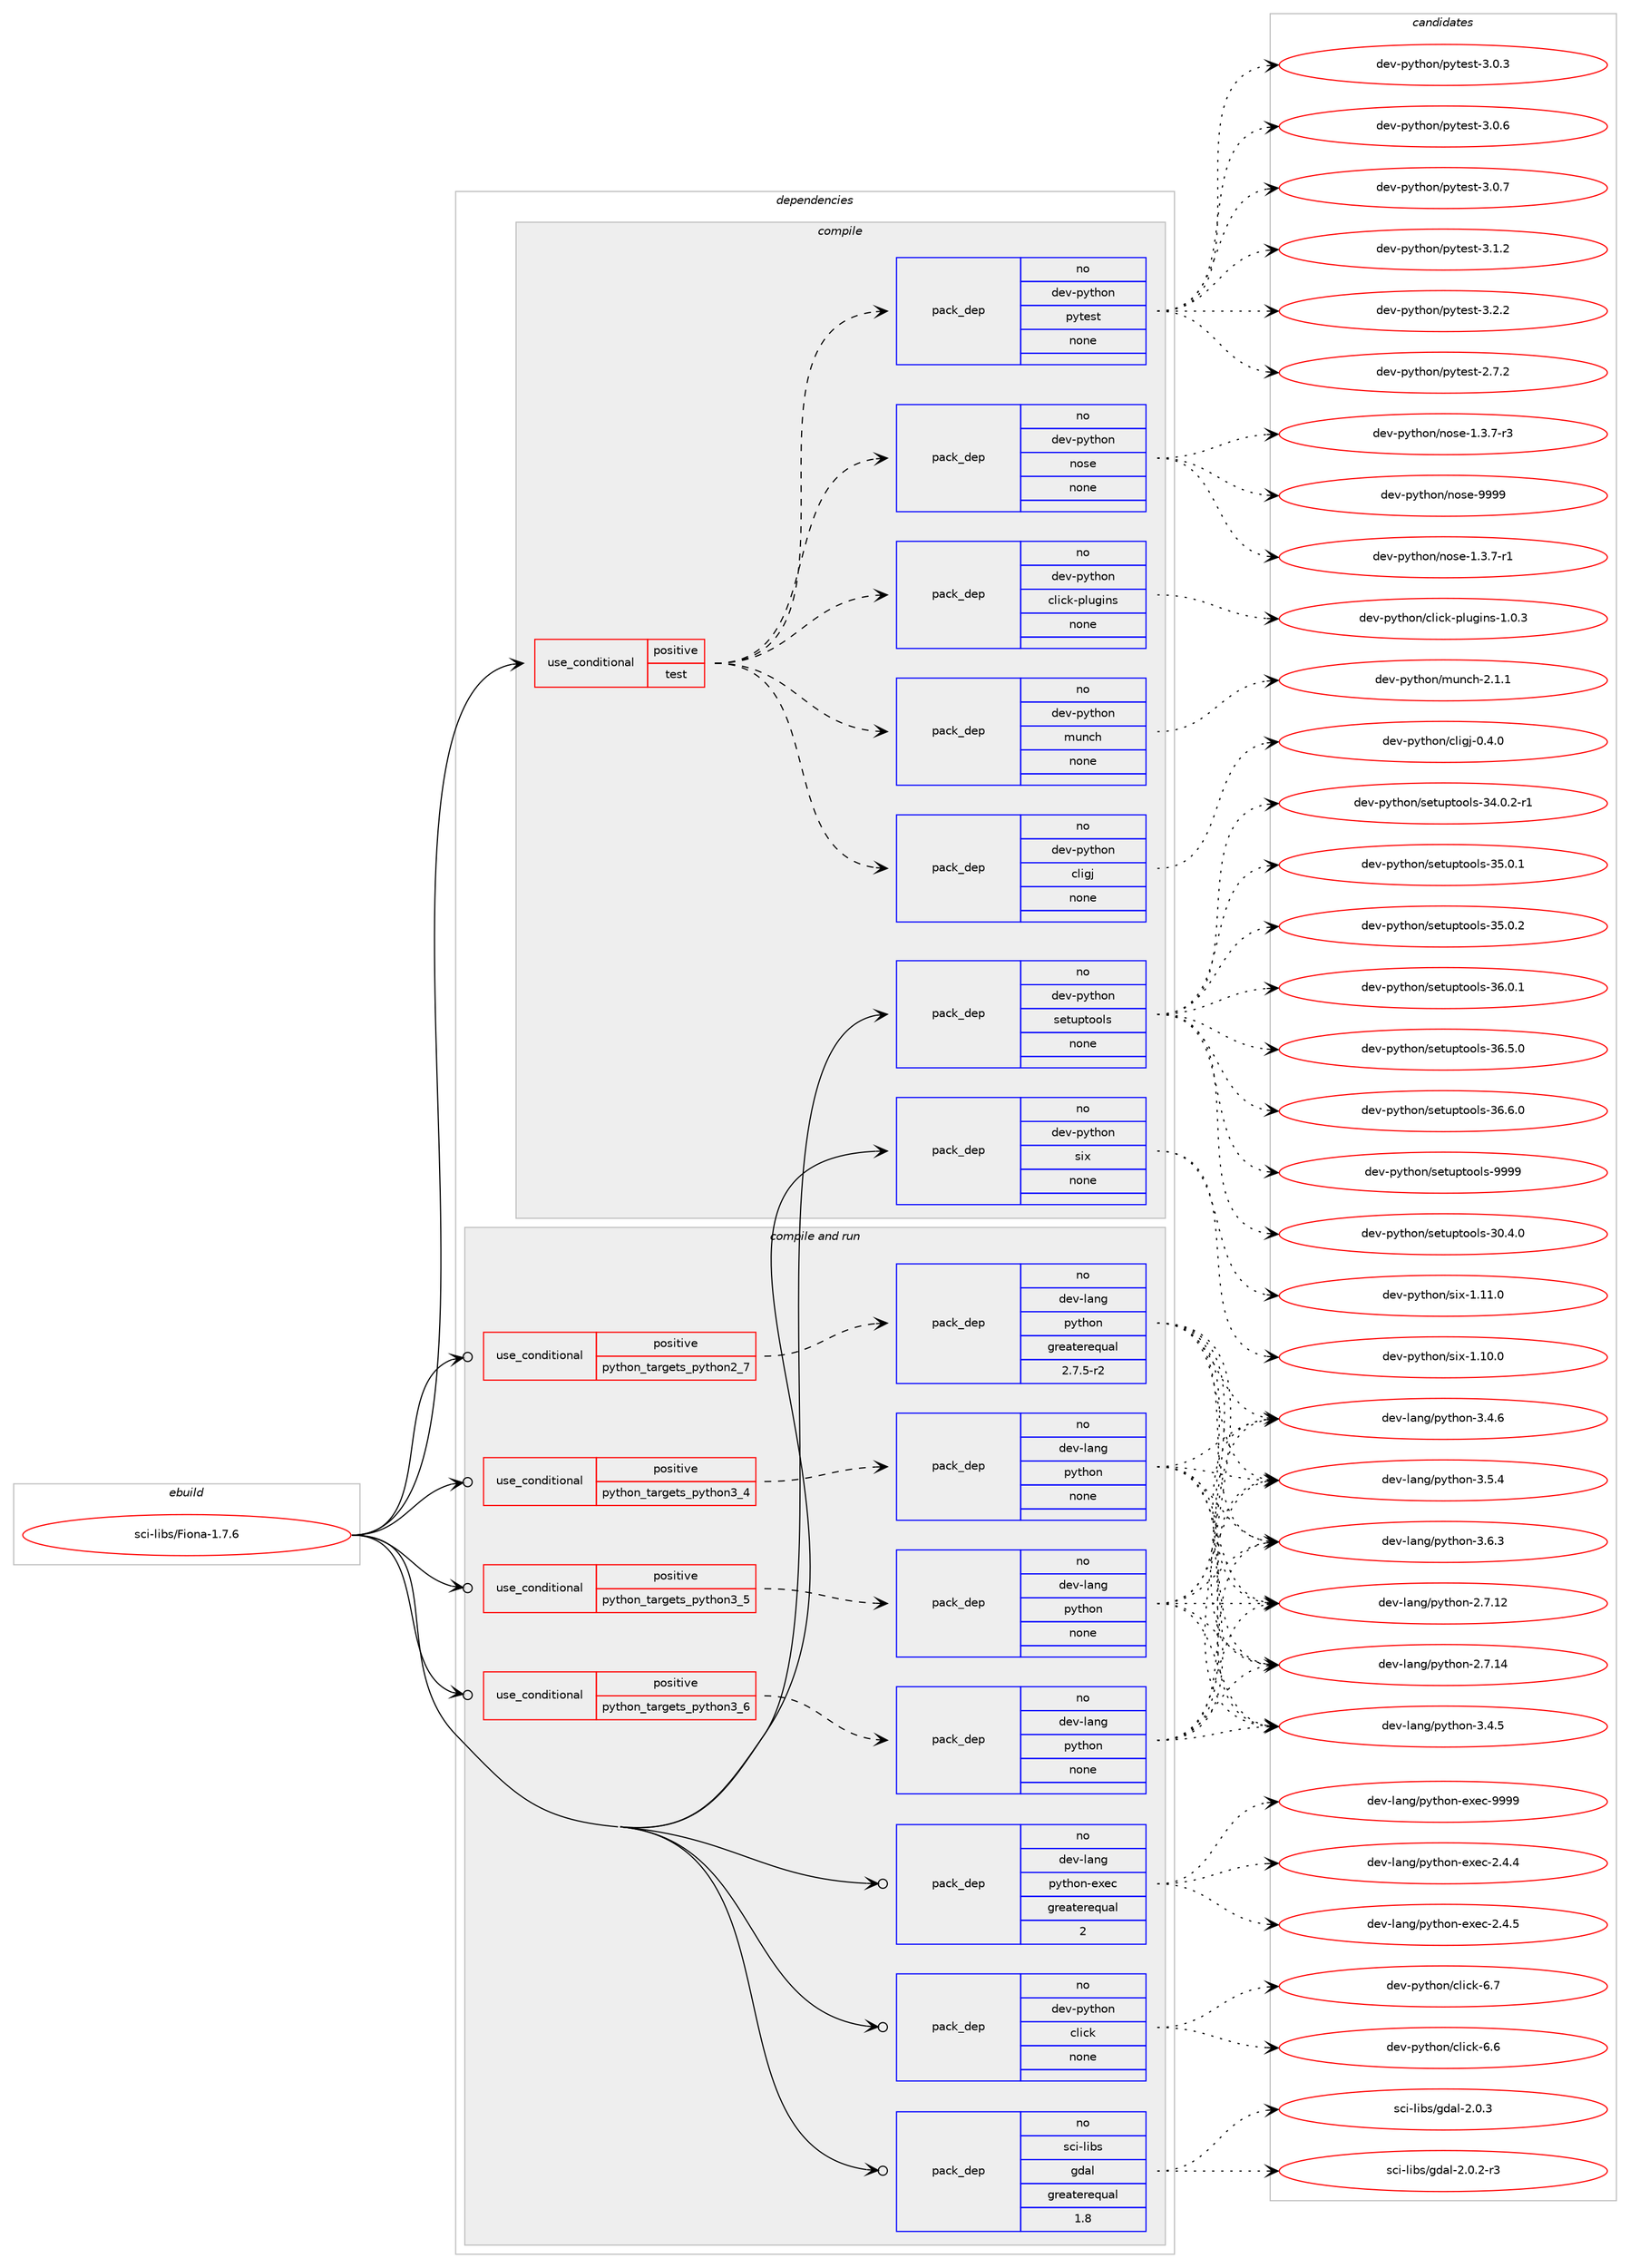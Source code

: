 digraph prolog {

# *************
# Graph options
# *************

newrank=true;
concentrate=true;
compound=true;
graph [rankdir=LR,fontname=Helvetica,fontsize=10,ranksep=1.5];#, ranksep=2.5, nodesep=0.2];
edge  [arrowhead=vee];
node  [fontname=Helvetica,fontsize=10];

# **********
# The ebuild
# **********

subgraph cluster_leftcol {
color=gray;
rank=same;
label=<<i>ebuild</i>>;
id [label="sci-libs/Fiona-1.7.6", color=red, width=4, href="../sci-libs/Fiona-1.7.6.svg"];
}

# ****************
# The dependencies
# ****************

subgraph cluster_midcol {
color=gray;
label=<<i>dependencies</i>>;
subgraph cluster_compile {
fillcolor="#eeeeee";
style=filled;
label=<<i>compile</i>>;
subgraph cond110067 {
dependency449780 [label=<<TABLE BORDER="0" CELLBORDER="1" CELLSPACING="0" CELLPADDING="4"><TR><TD ROWSPAN="3" CELLPADDING="10">use_conditional</TD></TR><TR><TD>positive</TD></TR><TR><TD>test</TD></TR></TABLE>>, shape=none, color=red];
subgraph pack331889 {
dependency449781 [label=<<TABLE BORDER="0" CELLBORDER="1" CELLSPACING="0" CELLPADDING="4" WIDTH="220"><TR><TD ROWSPAN="6" CELLPADDING="30">pack_dep</TD></TR><TR><TD WIDTH="110">no</TD></TR><TR><TD>dev-python</TD></TR><TR><TD>nose</TD></TR><TR><TD>none</TD></TR><TR><TD></TD></TR></TABLE>>, shape=none, color=blue];
}
dependency449780:e -> dependency449781:w [weight=20,style="dashed",arrowhead="vee"];
subgraph pack331890 {
dependency449782 [label=<<TABLE BORDER="0" CELLBORDER="1" CELLSPACING="0" CELLPADDING="4" WIDTH="220"><TR><TD ROWSPAN="6" CELLPADDING="30">pack_dep</TD></TR><TR><TD WIDTH="110">no</TD></TR><TR><TD>dev-python</TD></TR><TR><TD>pytest</TD></TR><TR><TD>none</TD></TR><TR><TD></TD></TR></TABLE>>, shape=none, color=blue];
}
dependency449780:e -> dependency449782:w [weight=20,style="dashed",arrowhead="vee"];
subgraph pack331891 {
dependency449783 [label=<<TABLE BORDER="0" CELLBORDER="1" CELLSPACING="0" CELLPADDING="4" WIDTH="220"><TR><TD ROWSPAN="6" CELLPADDING="30">pack_dep</TD></TR><TR><TD WIDTH="110">no</TD></TR><TR><TD>dev-python</TD></TR><TR><TD>cligj</TD></TR><TR><TD>none</TD></TR><TR><TD></TD></TR></TABLE>>, shape=none, color=blue];
}
dependency449780:e -> dependency449783:w [weight=20,style="dashed",arrowhead="vee"];
subgraph pack331892 {
dependency449784 [label=<<TABLE BORDER="0" CELLBORDER="1" CELLSPACING="0" CELLPADDING="4" WIDTH="220"><TR><TD ROWSPAN="6" CELLPADDING="30">pack_dep</TD></TR><TR><TD WIDTH="110">no</TD></TR><TR><TD>dev-python</TD></TR><TR><TD>munch</TD></TR><TR><TD>none</TD></TR><TR><TD></TD></TR></TABLE>>, shape=none, color=blue];
}
dependency449780:e -> dependency449784:w [weight=20,style="dashed",arrowhead="vee"];
subgraph pack331893 {
dependency449785 [label=<<TABLE BORDER="0" CELLBORDER="1" CELLSPACING="0" CELLPADDING="4" WIDTH="220"><TR><TD ROWSPAN="6" CELLPADDING="30">pack_dep</TD></TR><TR><TD WIDTH="110">no</TD></TR><TR><TD>dev-python</TD></TR><TR><TD>click-plugins</TD></TR><TR><TD>none</TD></TR><TR><TD></TD></TR></TABLE>>, shape=none, color=blue];
}
dependency449780:e -> dependency449785:w [weight=20,style="dashed",arrowhead="vee"];
}
id:e -> dependency449780:w [weight=20,style="solid",arrowhead="vee"];
subgraph pack331894 {
dependency449786 [label=<<TABLE BORDER="0" CELLBORDER="1" CELLSPACING="0" CELLPADDING="4" WIDTH="220"><TR><TD ROWSPAN="6" CELLPADDING="30">pack_dep</TD></TR><TR><TD WIDTH="110">no</TD></TR><TR><TD>dev-python</TD></TR><TR><TD>setuptools</TD></TR><TR><TD>none</TD></TR><TR><TD></TD></TR></TABLE>>, shape=none, color=blue];
}
id:e -> dependency449786:w [weight=20,style="solid",arrowhead="vee"];
subgraph pack331895 {
dependency449787 [label=<<TABLE BORDER="0" CELLBORDER="1" CELLSPACING="0" CELLPADDING="4" WIDTH="220"><TR><TD ROWSPAN="6" CELLPADDING="30">pack_dep</TD></TR><TR><TD WIDTH="110">no</TD></TR><TR><TD>dev-python</TD></TR><TR><TD>six</TD></TR><TR><TD>none</TD></TR><TR><TD></TD></TR></TABLE>>, shape=none, color=blue];
}
id:e -> dependency449787:w [weight=20,style="solid",arrowhead="vee"];
}
subgraph cluster_compileandrun {
fillcolor="#eeeeee";
style=filled;
label=<<i>compile and run</i>>;
subgraph cond110068 {
dependency449788 [label=<<TABLE BORDER="0" CELLBORDER="1" CELLSPACING="0" CELLPADDING="4"><TR><TD ROWSPAN="3" CELLPADDING="10">use_conditional</TD></TR><TR><TD>positive</TD></TR><TR><TD>python_targets_python2_7</TD></TR></TABLE>>, shape=none, color=red];
subgraph pack331896 {
dependency449789 [label=<<TABLE BORDER="0" CELLBORDER="1" CELLSPACING="0" CELLPADDING="4" WIDTH="220"><TR><TD ROWSPAN="6" CELLPADDING="30">pack_dep</TD></TR><TR><TD WIDTH="110">no</TD></TR><TR><TD>dev-lang</TD></TR><TR><TD>python</TD></TR><TR><TD>greaterequal</TD></TR><TR><TD>2.7.5-r2</TD></TR></TABLE>>, shape=none, color=blue];
}
dependency449788:e -> dependency449789:w [weight=20,style="dashed",arrowhead="vee"];
}
id:e -> dependency449788:w [weight=20,style="solid",arrowhead="odotvee"];
subgraph cond110069 {
dependency449790 [label=<<TABLE BORDER="0" CELLBORDER="1" CELLSPACING="0" CELLPADDING="4"><TR><TD ROWSPAN="3" CELLPADDING="10">use_conditional</TD></TR><TR><TD>positive</TD></TR><TR><TD>python_targets_python3_4</TD></TR></TABLE>>, shape=none, color=red];
subgraph pack331897 {
dependency449791 [label=<<TABLE BORDER="0" CELLBORDER="1" CELLSPACING="0" CELLPADDING="4" WIDTH="220"><TR><TD ROWSPAN="6" CELLPADDING="30">pack_dep</TD></TR><TR><TD WIDTH="110">no</TD></TR><TR><TD>dev-lang</TD></TR><TR><TD>python</TD></TR><TR><TD>none</TD></TR><TR><TD></TD></TR></TABLE>>, shape=none, color=blue];
}
dependency449790:e -> dependency449791:w [weight=20,style="dashed",arrowhead="vee"];
}
id:e -> dependency449790:w [weight=20,style="solid",arrowhead="odotvee"];
subgraph cond110070 {
dependency449792 [label=<<TABLE BORDER="0" CELLBORDER="1" CELLSPACING="0" CELLPADDING="4"><TR><TD ROWSPAN="3" CELLPADDING="10">use_conditional</TD></TR><TR><TD>positive</TD></TR><TR><TD>python_targets_python3_5</TD></TR></TABLE>>, shape=none, color=red];
subgraph pack331898 {
dependency449793 [label=<<TABLE BORDER="0" CELLBORDER="1" CELLSPACING="0" CELLPADDING="4" WIDTH="220"><TR><TD ROWSPAN="6" CELLPADDING="30">pack_dep</TD></TR><TR><TD WIDTH="110">no</TD></TR><TR><TD>dev-lang</TD></TR><TR><TD>python</TD></TR><TR><TD>none</TD></TR><TR><TD></TD></TR></TABLE>>, shape=none, color=blue];
}
dependency449792:e -> dependency449793:w [weight=20,style="dashed",arrowhead="vee"];
}
id:e -> dependency449792:w [weight=20,style="solid",arrowhead="odotvee"];
subgraph cond110071 {
dependency449794 [label=<<TABLE BORDER="0" CELLBORDER="1" CELLSPACING="0" CELLPADDING="4"><TR><TD ROWSPAN="3" CELLPADDING="10">use_conditional</TD></TR><TR><TD>positive</TD></TR><TR><TD>python_targets_python3_6</TD></TR></TABLE>>, shape=none, color=red];
subgraph pack331899 {
dependency449795 [label=<<TABLE BORDER="0" CELLBORDER="1" CELLSPACING="0" CELLPADDING="4" WIDTH="220"><TR><TD ROWSPAN="6" CELLPADDING="30">pack_dep</TD></TR><TR><TD WIDTH="110">no</TD></TR><TR><TD>dev-lang</TD></TR><TR><TD>python</TD></TR><TR><TD>none</TD></TR><TR><TD></TD></TR></TABLE>>, shape=none, color=blue];
}
dependency449794:e -> dependency449795:w [weight=20,style="dashed",arrowhead="vee"];
}
id:e -> dependency449794:w [weight=20,style="solid",arrowhead="odotvee"];
subgraph pack331900 {
dependency449796 [label=<<TABLE BORDER="0" CELLBORDER="1" CELLSPACING="0" CELLPADDING="4" WIDTH="220"><TR><TD ROWSPAN="6" CELLPADDING="30">pack_dep</TD></TR><TR><TD WIDTH="110">no</TD></TR><TR><TD>dev-lang</TD></TR><TR><TD>python-exec</TD></TR><TR><TD>greaterequal</TD></TR><TR><TD>2</TD></TR></TABLE>>, shape=none, color=blue];
}
id:e -> dependency449796:w [weight=20,style="solid",arrowhead="odotvee"];
subgraph pack331901 {
dependency449797 [label=<<TABLE BORDER="0" CELLBORDER="1" CELLSPACING="0" CELLPADDING="4" WIDTH="220"><TR><TD ROWSPAN="6" CELLPADDING="30">pack_dep</TD></TR><TR><TD WIDTH="110">no</TD></TR><TR><TD>dev-python</TD></TR><TR><TD>click</TD></TR><TR><TD>none</TD></TR><TR><TD></TD></TR></TABLE>>, shape=none, color=blue];
}
id:e -> dependency449797:w [weight=20,style="solid",arrowhead="odotvee"];
subgraph pack331902 {
dependency449798 [label=<<TABLE BORDER="0" CELLBORDER="1" CELLSPACING="0" CELLPADDING="4" WIDTH="220"><TR><TD ROWSPAN="6" CELLPADDING="30">pack_dep</TD></TR><TR><TD WIDTH="110">no</TD></TR><TR><TD>sci-libs</TD></TR><TR><TD>gdal</TD></TR><TR><TD>greaterequal</TD></TR><TR><TD>1.8</TD></TR></TABLE>>, shape=none, color=blue];
}
id:e -> dependency449798:w [weight=20,style="solid",arrowhead="odotvee"];
}
subgraph cluster_run {
fillcolor="#eeeeee";
style=filled;
label=<<i>run</i>>;
}
}

# **************
# The candidates
# **************

subgraph cluster_choices {
rank=same;
color=gray;
label=<<i>candidates</i>>;

subgraph choice331889 {
color=black;
nodesep=1;
choice10010111845112121116104111110471101111151014549465146554511449 [label="dev-python/nose-1.3.7-r1", color=red, width=4,href="../dev-python/nose-1.3.7-r1.svg"];
choice10010111845112121116104111110471101111151014549465146554511451 [label="dev-python/nose-1.3.7-r3", color=red, width=4,href="../dev-python/nose-1.3.7-r3.svg"];
choice10010111845112121116104111110471101111151014557575757 [label="dev-python/nose-9999", color=red, width=4,href="../dev-python/nose-9999.svg"];
dependency449781:e -> choice10010111845112121116104111110471101111151014549465146554511449:w [style=dotted,weight="100"];
dependency449781:e -> choice10010111845112121116104111110471101111151014549465146554511451:w [style=dotted,weight="100"];
dependency449781:e -> choice10010111845112121116104111110471101111151014557575757:w [style=dotted,weight="100"];
}
subgraph choice331890 {
color=black;
nodesep=1;
choice1001011184511212111610411111047112121116101115116455046554650 [label="dev-python/pytest-2.7.2", color=red, width=4,href="../dev-python/pytest-2.7.2.svg"];
choice1001011184511212111610411111047112121116101115116455146484651 [label="dev-python/pytest-3.0.3", color=red, width=4,href="../dev-python/pytest-3.0.3.svg"];
choice1001011184511212111610411111047112121116101115116455146484654 [label="dev-python/pytest-3.0.6", color=red, width=4,href="../dev-python/pytest-3.0.6.svg"];
choice1001011184511212111610411111047112121116101115116455146484655 [label="dev-python/pytest-3.0.7", color=red, width=4,href="../dev-python/pytest-3.0.7.svg"];
choice1001011184511212111610411111047112121116101115116455146494650 [label="dev-python/pytest-3.1.2", color=red, width=4,href="../dev-python/pytest-3.1.2.svg"];
choice1001011184511212111610411111047112121116101115116455146504650 [label="dev-python/pytest-3.2.2", color=red, width=4,href="../dev-python/pytest-3.2.2.svg"];
dependency449782:e -> choice1001011184511212111610411111047112121116101115116455046554650:w [style=dotted,weight="100"];
dependency449782:e -> choice1001011184511212111610411111047112121116101115116455146484651:w [style=dotted,weight="100"];
dependency449782:e -> choice1001011184511212111610411111047112121116101115116455146484654:w [style=dotted,weight="100"];
dependency449782:e -> choice1001011184511212111610411111047112121116101115116455146484655:w [style=dotted,weight="100"];
dependency449782:e -> choice1001011184511212111610411111047112121116101115116455146494650:w [style=dotted,weight="100"];
dependency449782:e -> choice1001011184511212111610411111047112121116101115116455146504650:w [style=dotted,weight="100"];
}
subgraph choice331891 {
color=black;
nodesep=1;
choice100101118451121211161041111104799108105103106454846524648 [label="dev-python/cligj-0.4.0", color=red, width=4,href="../dev-python/cligj-0.4.0.svg"];
dependency449783:e -> choice100101118451121211161041111104799108105103106454846524648:w [style=dotted,weight="100"];
}
subgraph choice331892 {
color=black;
nodesep=1;
choice100101118451121211161041111104710911711099104455046494649 [label="dev-python/munch-2.1.1", color=red, width=4,href="../dev-python/munch-2.1.1.svg"];
dependency449784:e -> choice100101118451121211161041111104710911711099104455046494649:w [style=dotted,weight="100"];
}
subgraph choice331893 {
color=black;
nodesep=1;
choice1001011184511212111610411111047991081059910745112108117103105110115454946484651 [label="dev-python/click-plugins-1.0.3", color=red, width=4,href="../dev-python/click-plugins-1.0.3.svg"];
dependency449785:e -> choice1001011184511212111610411111047991081059910745112108117103105110115454946484651:w [style=dotted,weight="100"];
}
subgraph choice331894 {
color=black;
nodesep=1;
choice100101118451121211161041111104711510111611711211611111110811545514846524648 [label="dev-python/setuptools-30.4.0", color=red, width=4,href="../dev-python/setuptools-30.4.0.svg"];
choice1001011184511212111610411111047115101116117112116111111108115455152464846504511449 [label="dev-python/setuptools-34.0.2-r1", color=red, width=4,href="../dev-python/setuptools-34.0.2-r1.svg"];
choice100101118451121211161041111104711510111611711211611111110811545515346484649 [label="dev-python/setuptools-35.0.1", color=red, width=4,href="../dev-python/setuptools-35.0.1.svg"];
choice100101118451121211161041111104711510111611711211611111110811545515346484650 [label="dev-python/setuptools-35.0.2", color=red, width=4,href="../dev-python/setuptools-35.0.2.svg"];
choice100101118451121211161041111104711510111611711211611111110811545515446484649 [label="dev-python/setuptools-36.0.1", color=red, width=4,href="../dev-python/setuptools-36.0.1.svg"];
choice100101118451121211161041111104711510111611711211611111110811545515446534648 [label="dev-python/setuptools-36.5.0", color=red, width=4,href="../dev-python/setuptools-36.5.0.svg"];
choice100101118451121211161041111104711510111611711211611111110811545515446544648 [label="dev-python/setuptools-36.6.0", color=red, width=4,href="../dev-python/setuptools-36.6.0.svg"];
choice10010111845112121116104111110471151011161171121161111111081154557575757 [label="dev-python/setuptools-9999", color=red, width=4,href="../dev-python/setuptools-9999.svg"];
dependency449786:e -> choice100101118451121211161041111104711510111611711211611111110811545514846524648:w [style=dotted,weight="100"];
dependency449786:e -> choice1001011184511212111610411111047115101116117112116111111108115455152464846504511449:w [style=dotted,weight="100"];
dependency449786:e -> choice100101118451121211161041111104711510111611711211611111110811545515346484649:w [style=dotted,weight="100"];
dependency449786:e -> choice100101118451121211161041111104711510111611711211611111110811545515346484650:w [style=dotted,weight="100"];
dependency449786:e -> choice100101118451121211161041111104711510111611711211611111110811545515446484649:w [style=dotted,weight="100"];
dependency449786:e -> choice100101118451121211161041111104711510111611711211611111110811545515446534648:w [style=dotted,weight="100"];
dependency449786:e -> choice100101118451121211161041111104711510111611711211611111110811545515446544648:w [style=dotted,weight="100"];
dependency449786:e -> choice10010111845112121116104111110471151011161171121161111111081154557575757:w [style=dotted,weight="100"];
}
subgraph choice331895 {
color=black;
nodesep=1;
choice100101118451121211161041111104711510512045494649484648 [label="dev-python/six-1.10.0", color=red, width=4,href="../dev-python/six-1.10.0.svg"];
choice100101118451121211161041111104711510512045494649494648 [label="dev-python/six-1.11.0", color=red, width=4,href="../dev-python/six-1.11.0.svg"];
dependency449787:e -> choice100101118451121211161041111104711510512045494649484648:w [style=dotted,weight="100"];
dependency449787:e -> choice100101118451121211161041111104711510512045494649494648:w [style=dotted,weight="100"];
}
subgraph choice331896 {
color=black;
nodesep=1;
choice10010111845108971101034711212111610411111045504655464950 [label="dev-lang/python-2.7.12", color=red, width=4,href="../dev-lang/python-2.7.12.svg"];
choice10010111845108971101034711212111610411111045504655464952 [label="dev-lang/python-2.7.14", color=red, width=4,href="../dev-lang/python-2.7.14.svg"];
choice100101118451089711010347112121116104111110455146524653 [label="dev-lang/python-3.4.5", color=red, width=4,href="../dev-lang/python-3.4.5.svg"];
choice100101118451089711010347112121116104111110455146524654 [label="dev-lang/python-3.4.6", color=red, width=4,href="../dev-lang/python-3.4.6.svg"];
choice100101118451089711010347112121116104111110455146534652 [label="dev-lang/python-3.5.4", color=red, width=4,href="../dev-lang/python-3.5.4.svg"];
choice100101118451089711010347112121116104111110455146544651 [label="dev-lang/python-3.6.3", color=red, width=4,href="../dev-lang/python-3.6.3.svg"];
dependency449789:e -> choice10010111845108971101034711212111610411111045504655464950:w [style=dotted,weight="100"];
dependency449789:e -> choice10010111845108971101034711212111610411111045504655464952:w [style=dotted,weight="100"];
dependency449789:e -> choice100101118451089711010347112121116104111110455146524653:w [style=dotted,weight="100"];
dependency449789:e -> choice100101118451089711010347112121116104111110455146524654:w [style=dotted,weight="100"];
dependency449789:e -> choice100101118451089711010347112121116104111110455146534652:w [style=dotted,weight="100"];
dependency449789:e -> choice100101118451089711010347112121116104111110455146544651:w [style=dotted,weight="100"];
}
subgraph choice331897 {
color=black;
nodesep=1;
choice10010111845108971101034711212111610411111045504655464950 [label="dev-lang/python-2.7.12", color=red, width=4,href="../dev-lang/python-2.7.12.svg"];
choice10010111845108971101034711212111610411111045504655464952 [label="dev-lang/python-2.7.14", color=red, width=4,href="../dev-lang/python-2.7.14.svg"];
choice100101118451089711010347112121116104111110455146524653 [label="dev-lang/python-3.4.5", color=red, width=4,href="../dev-lang/python-3.4.5.svg"];
choice100101118451089711010347112121116104111110455146524654 [label="dev-lang/python-3.4.6", color=red, width=4,href="../dev-lang/python-3.4.6.svg"];
choice100101118451089711010347112121116104111110455146534652 [label="dev-lang/python-3.5.4", color=red, width=4,href="../dev-lang/python-3.5.4.svg"];
choice100101118451089711010347112121116104111110455146544651 [label="dev-lang/python-3.6.3", color=red, width=4,href="../dev-lang/python-3.6.3.svg"];
dependency449791:e -> choice10010111845108971101034711212111610411111045504655464950:w [style=dotted,weight="100"];
dependency449791:e -> choice10010111845108971101034711212111610411111045504655464952:w [style=dotted,weight="100"];
dependency449791:e -> choice100101118451089711010347112121116104111110455146524653:w [style=dotted,weight="100"];
dependency449791:e -> choice100101118451089711010347112121116104111110455146524654:w [style=dotted,weight="100"];
dependency449791:e -> choice100101118451089711010347112121116104111110455146534652:w [style=dotted,weight="100"];
dependency449791:e -> choice100101118451089711010347112121116104111110455146544651:w [style=dotted,weight="100"];
}
subgraph choice331898 {
color=black;
nodesep=1;
choice10010111845108971101034711212111610411111045504655464950 [label="dev-lang/python-2.7.12", color=red, width=4,href="../dev-lang/python-2.7.12.svg"];
choice10010111845108971101034711212111610411111045504655464952 [label="dev-lang/python-2.7.14", color=red, width=4,href="../dev-lang/python-2.7.14.svg"];
choice100101118451089711010347112121116104111110455146524653 [label="dev-lang/python-3.4.5", color=red, width=4,href="../dev-lang/python-3.4.5.svg"];
choice100101118451089711010347112121116104111110455146524654 [label="dev-lang/python-3.4.6", color=red, width=4,href="../dev-lang/python-3.4.6.svg"];
choice100101118451089711010347112121116104111110455146534652 [label="dev-lang/python-3.5.4", color=red, width=4,href="../dev-lang/python-3.5.4.svg"];
choice100101118451089711010347112121116104111110455146544651 [label="dev-lang/python-3.6.3", color=red, width=4,href="../dev-lang/python-3.6.3.svg"];
dependency449793:e -> choice10010111845108971101034711212111610411111045504655464950:w [style=dotted,weight="100"];
dependency449793:e -> choice10010111845108971101034711212111610411111045504655464952:w [style=dotted,weight="100"];
dependency449793:e -> choice100101118451089711010347112121116104111110455146524653:w [style=dotted,weight="100"];
dependency449793:e -> choice100101118451089711010347112121116104111110455146524654:w [style=dotted,weight="100"];
dependency449793:e -> choice100101118451089711010347112121116104111110455146534652:w [style=dotted,weight="100"];
dependency449793:e -> choice100101118451089711010347112121116104111110455146544651:w [style=dotted,weight="100"];
}
subgraph choice331899 {
color=black;
nodesep=1;
choice10010111845108971101034711212111610411111045504655464950 [label="dev-lang/python-2.7.12", color=red, width=4,href="../dev-lang/python-2.7.12.svg"];
choice10010111845108971101034711212111610411111045504655464952 [label="dev-lang/python-2.7.14", color=red, width=4,href="../dev-lang/python-2.7.14.svg"];
choice100101118451089711010347112121116104111110455146524653 [label="dev-lang/python-3.4.5", color=red, width=4,href="../dev-lang/python-3.4.5.svg"];
choice100101118451089711010347112121116104111110455146524654 [label="dev-lang/python-3.4.6", color=red, width=4,href="../dev-lang/python-3.4.6.svg"];
choice100101118451089711010347112121116104111110455146534652 [label="dev-lang/python-3.5.4", color=red, width=4,href="../dev-lang/python-3.5.4.svg"];
choice100101118451089711010347112121116104111110455146544651 [label="dev-lang/python-3.6.3", color=red, width=4,href="../dev-lang/python-3.6.3.svg"];
dependency449795:e -> choice10010111845108971101034711212111610411111045504655464950:w [style=dotted,weight="100"];
dependency449795:e -> choice10010111845108971101034711212111610411111045504655464952:w [style=dotted,weight="100"];
dependency449795:e -> choice100101118451089711010347112121116104111110455146524653:w [style=dotted,weight="100"];
dependency449795:e -> choice100101118451089711010347112121116104111110455146524654:w [style=dotted,weight="100"];
dependency449795:e -> choice100101118451089711010347112121116104111110455146534652:w [style=dotted,weight="100"];
dependency449795:e -> choice100101118451089711010347112121116104111110455146544651:w [style=dotted,weight="100"];
}
subgraph choice331900 {
color=black;
nodesep=1;
choice1001011184510897110103471121211161041111104510112010199455046524652 [label="dev-lang/python-exec-2.4.4", color=red, width=4,href="../dev-lang/python-exec-2.4.4.svg"];
choice1001011184510897110103471121211161041111104510112010199455046524653 [label="dev-lang/python-exec-2.4.5", color=red, width=4,href="../dev-lang/python-exec-2.4.5.svg"];
choice10010111845108971101034711212111610411111045101120101994557575757 [label="dev-lang/python-exec-9999", color=red, width=4,href="../dev-lang/python-exec-9999.svg"];
dependency449796:e -> choice1001011184510897110103471121211161041111104510112010199455046524652:w [style=dotted,weight="100"];
dependency449796:e -> choice1001011184510897110103471121211161041111104510112010199455046524653:w [style=dotted,weight="100"];
dependency449796:e -> choice10010111845108971101034711212111610411111045101120101994557575757:w [style=dotted,weight="100"];
}
subgraph choice331901 {
color=black;
nodesep=1;
choice1001011184511212111610411111047991081059910745544654 [label="dev-python/click-6.6", color=red, width=4,href="../dev-python/click-6.6.svg"];
choice1001011184511212111610411111047991081059910745544655 [label="dev-python/click-6.7", color=red, width=4,href="../dev-python/click-6.7.svg"];
dependency449797:e -> choice1001011184511212111610411111047991081059910745544654:w [style=dotted,weight="100"];
dependency449797:e -> choice1001011184511212111610411111047991081059910745544655:w [style=dotted,weight="100"];
}
subgraph choice331902 {
color=black;
nodesep=1;
choice11599105451081059811547103100971084550464846504511451 [label="sci-libs/gdal-2.0.2-r3", color=red, width=4,href="../sci-libs/gdal-2.0.2-r3.svg"];
choice1159910545108105981154710310097108455046484651 [label="sci-libs/gdal-2.0.3", color=red, width=4,href="../sci-libs/gdal-2.0.3.svg"];
dependency449798:e -> choice11599105451081059811547103100971084550464846504511451:w [style=dotted,weight="100"];
dependency449798:e -> choice1159910545108105981154710310097108455046484651:w [style=dotted,weight="100"];
}
}

}

